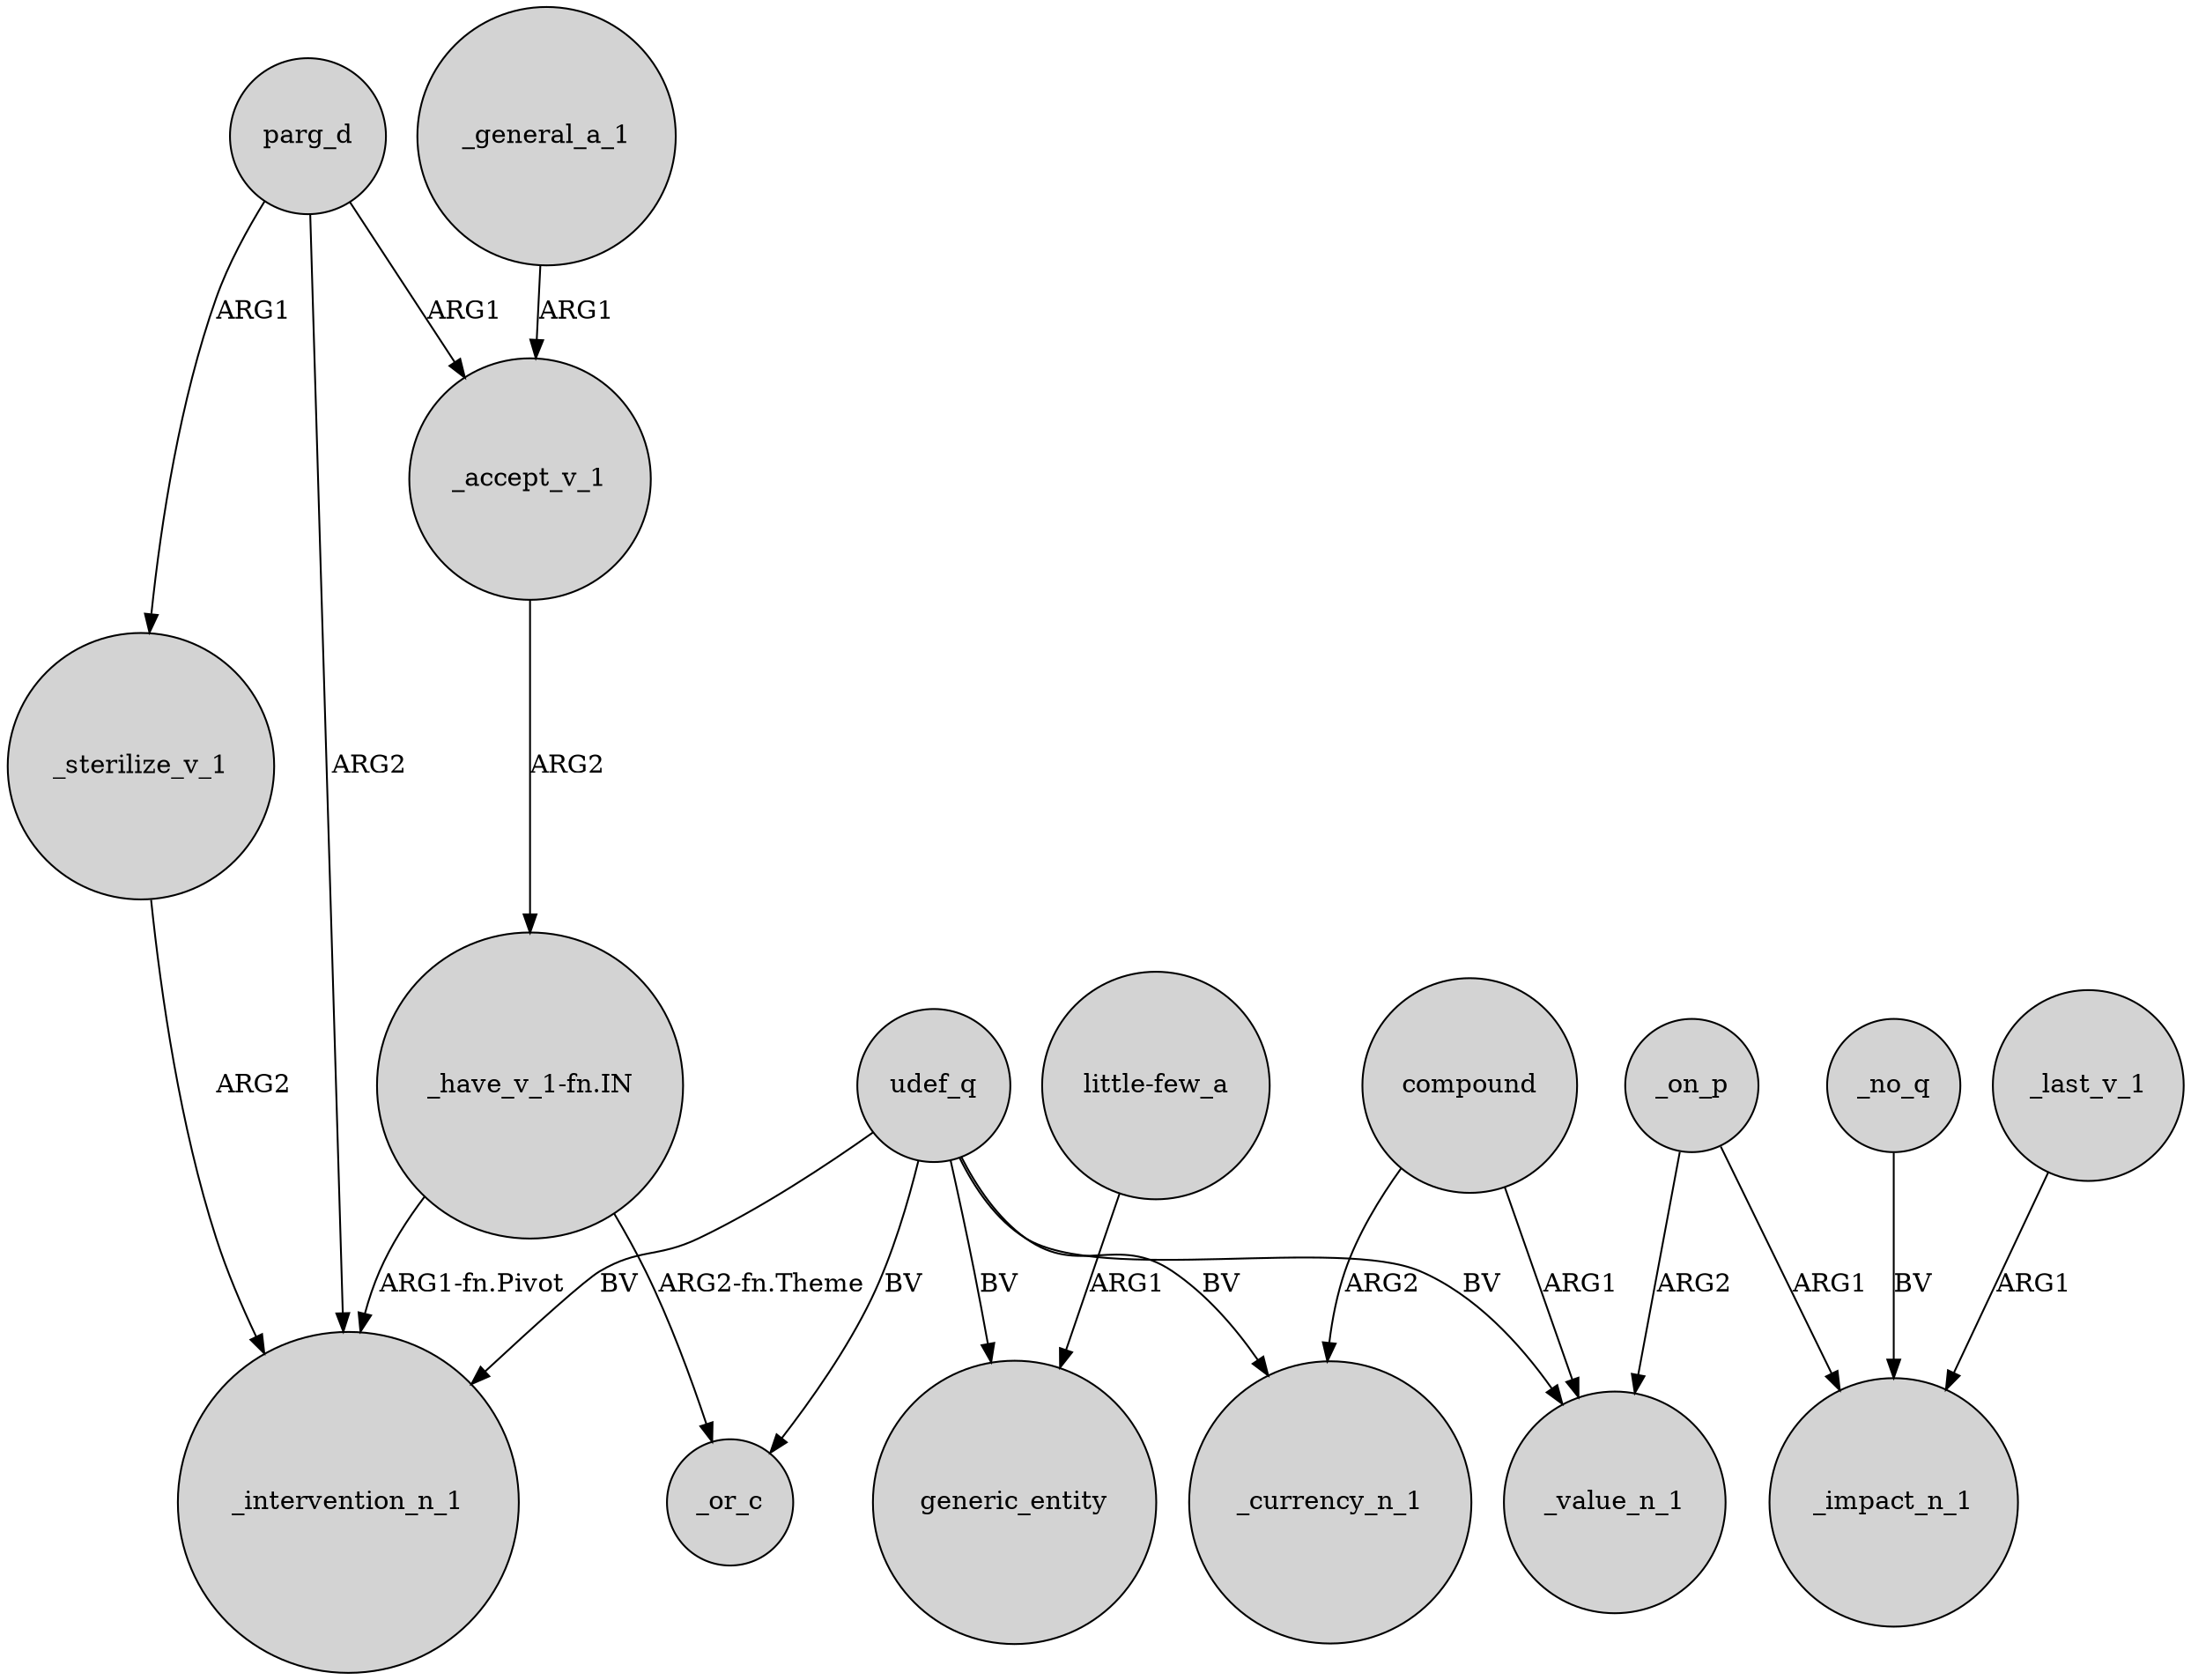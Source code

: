 digraph {
	node [shape=circle style=filled]
	udef_q -> _intervention_n_1 [label=BV]
	udef_q -> generic_entity [label=BV]
	parg_d -> _sterilize_v_1 [label=ARG1]
	_no_q -> _impact_n_1 [label=BV]
	parg_d -> _intervention_n_1 [label=ARG2]
	parg_d -> _accept_v_1 [label=ARG1]
	udef_q -> _or_c [label=BV]
	udef_q -> _currency_n_1 [label=BV]
	compound -> _currency_n_1 [label=ARG2]
	_on_p -> _value_n_1 [label=ARG2]
	_general_a_1 -> _accept_v_1 [label=ARG1]
	"_have_v_1-fn.IN" -> _intervention_n_1 [label="ARG1-fn.Pivot"]
	"_have_v_1-fn.IN" -> _or_c [label="ARG2-fn.Theme"]
	_on_p -> _impact_n_1 [label=ARG1]
	udef_q -> _value_n_1 [label=BV]
	_last_v_1 -> _impact_n_1 [label=ARG1]
	_sterilize_v_1 -> _intervention_n_1 [label=ARG2]
	compound -> _value_n_1 [label=ARG1]
	_accept_v_1 -> "_have_v_1-fn.IN" [label=ARG2]
	"little-few_a" -> generic_entity [label=ARG1]
}
